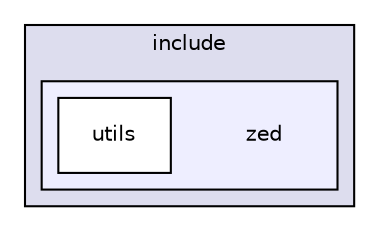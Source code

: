 digraph "zed" {
  compound=true
  node [ fontsize="10", fontname="Helvetica"];
  edge [ labelfontsize="10", labelfontname="Helvetica"];
  subgraph clusterdir_d44c64559bbebec7f509842c48db8b23 {
    graph [ bgcolor="#ddddee", pencolor="black", label="include" fontname="Helvetica", fontsize="10", URL="dir_d44c64559bbebec7f509842c48db8b23.html"]
  subgraph clusterdir_57cd1bc843730bbd17c8fc7166112eb9 {
    graph [ bgcolor="#eeeeff", pencolor="black", label="" URL="dir_57cd1bc843730bbd17c8fc7166112eb9.html"];
    dir_57cd1bc843730bbd17c8fc7166112eb9 [shape=plaintext label="zed"];
    dir_a89202e05b5cf831678066d136b975c2 [shape=box label="utils" color="black" fillcolor="white" style="filled" URL="dir_a89202e05b5cf831678066d136b975c2.html"];
  }
  }
}
